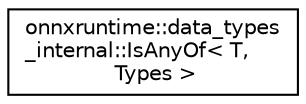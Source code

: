 digraph "Graphical Class Hierarchy"
{
  edge [fontname="Helvetica",fontsize="10",labelfontname="Helvetica",labelfontsize="10"];
  node [fontname="Helvetica",fontsize="10",shape=record];
  rankdir="LR";
  Node0 [label="onnxruntime::data_types\l_internal::IsAnyOf\< T,\l Types \>",height=0.2,width=0.4,color="black", fillcolor="white", style="filled",URL="$structonnxruntime_1_1data__types__internal_1_1IsAnyOf.html"];
}
